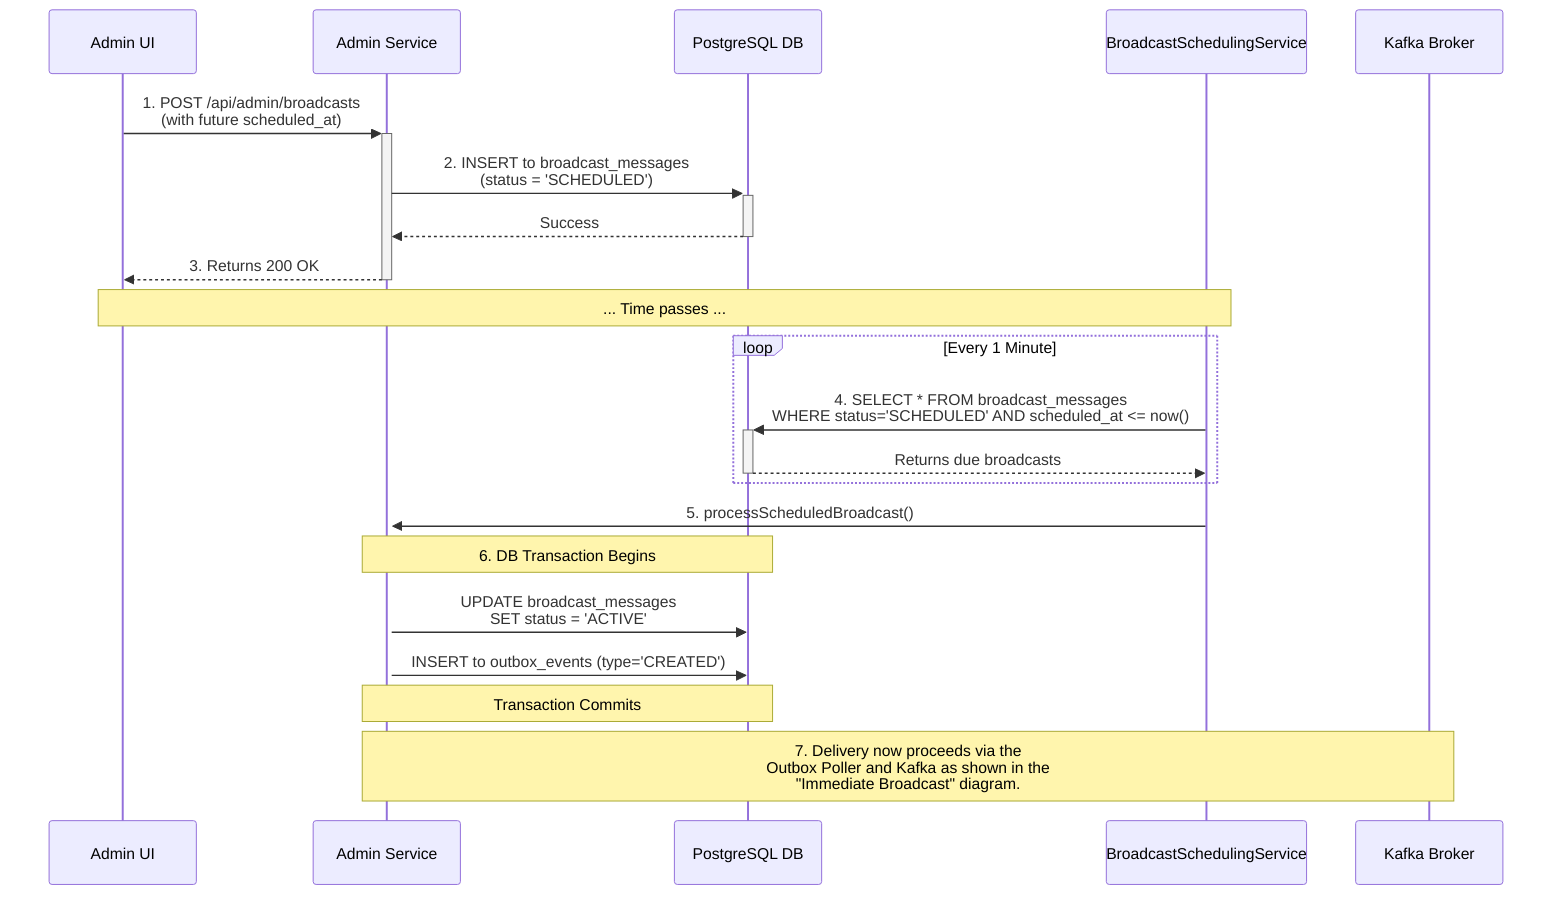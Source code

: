 sequenceDiagram
    participant AdminUI as Admin UI
    participant AdminSvc as Admin Service
    participant DB as PostgreSQL DB
    participant Scheduler as BroadcastSchedulingService
    participant Kafka as Kafka Broker
    
    AdminUI->>+AdminSvc: 1. POST /api/admin/broadcasts<br/>(with future scheduled_at)
    AdminSvc->>+DB: 2. INSERT to broadcast_messages<br/>(status = 'SCHEDULED')
    DB-->>-AdminSvc: Success
    AdminSvc-->>-AdminUI: 3. Returns 200 OK
    
    Note over AdminUI, Scheduler: ... Time passes ...
    
    loop Every 1 Minute
        Scheduler->>+DB: 4. SELECT * FROM broadcast_messages<br/>WHERE status='SCHEDULED' AND scheduled_at <= now()
        DB-->>-Scheduler: Returns due broadcasts
    end
    
    Scheduler->>+AdminSvc: 5. processScheduledBroadcast()
    
    Note over AdminSvc, DB: 6. DB Transaction Begins
    AdminSvc->>DB: UPDATE broadcast_messages<br/>SET status = 'ACTIVE'
    AdminSvc->>DB: INSERT to outbox_events (type='CREATED')
    Note over AdminSvc, DB: Transaction Commits
    
    Note over AdminSvc, Kafka: 7. Delivery now proceeds via the<br/>Outbox Poller and Kafka as shown in the<br/>"Immediate Broadcast" diagram.
